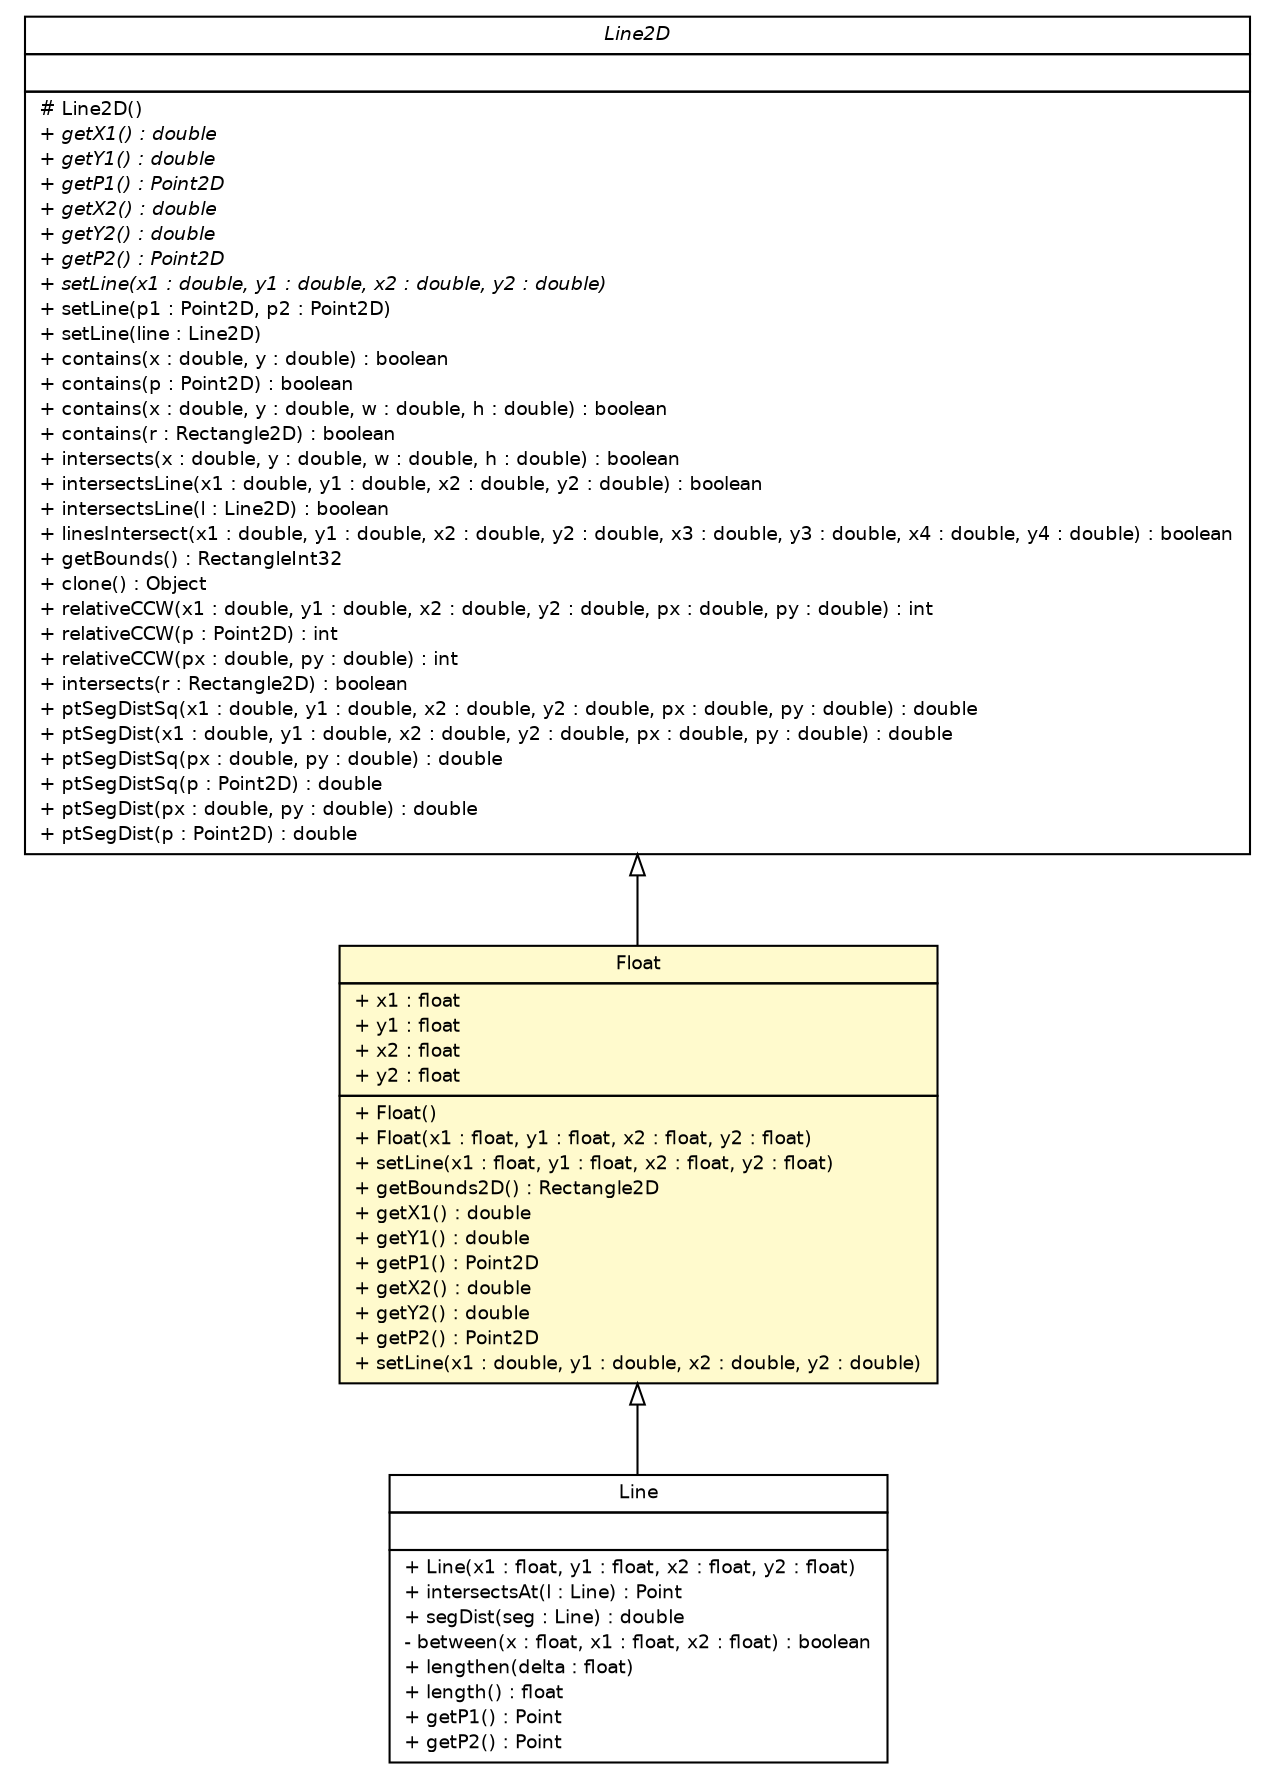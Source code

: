 #!/usr/local/bin/dot
#
# Class diagram 
# Generated by UMLGraph version R5_6-24-gf6e263 (http://www.umlgraph.org/)
#

digraph G {
	edge [fontname="Helvetica",fontsize=10,labelfontname="Helvetica",labelfontsize=10];
	node [fontname="Helvetica",fontsize=10,shape=plaintext];
	nodesep=0.25;
	ranksep=0.5;
	// lejos.robotics.geometry.Line
	c3146 [label=<<table title="lejos.robotics.geometry.Line" border="0" cellborder="1" cellspacing="0" cellpadding="2" port="p" href="./Line.html">
		<tr><td><table border="0" cellspacing="0" cellpadding="1">
<tr><td align="center" balign="center"> Line </td></tr>
		</table></td></tr>
		<tr><td><table border="0" cellspacing="0" cellpadding="1">
<tr><td align="left" balign="left">  </td></tr>
		</table></td></tr>
		<tr><td><table border="0" cellspacing="0" cellpadding="1">
<tr><td align="left" balign="left"> + Line(x1 : float, y1 : float, x2 : float, y2 : float) </td></tr>
<tr><td align="left" balign="left"> + intersectsAt(l : Line) : Point </td></tr>
<tr><td align="left" balign="left"> + segDist(seg : Line) : double </td></tr>
<tr><td align="left" balign="left"> - between(x : float, x1 : float, x2 : float) : boolean </td></tr>
<tr><td align="left" balign="left"> + lengthen(delta : float) </td></tr>
<tr><td align="left" balign="left"> + length() : float </td></tr>
<tr><td align="left" balign="left"> + getP1() : Point </td></tr>
<tr><td align="left" balign="left"> + getP2() : Point </td></tr>
		</table></td></tr>
		</table>>, URL="./Line.html", fontname="Helvetica", fontcolor="black", fontsize=9.0];
	// lejos.robotics.geometry.Line2D
	c3147 [label=<<table title="lejos.robotics.geometry.Line2D" border="0" cellborder="1" cellspacing="0" cellpadding="2" port="p" href="./Line2D.html">
		<tr><td><table border="0" cellspacing="0" cellpadding="1">
<tr><td align="center" balign="center"><font face="Helvetica-Oblique"> Line2D </font></td></tr>
		</table></td></tr>
		<tr><td><table border="0" cellspacing="0" cellpadding="1">
<tr><td align="left" balign="left">  </td></tr>
		</table></td></tr>
		<tr><td><table border="0" cellspacing="0" cellpadding="1">
<tr><td align="left" balign="left"> # Line2D() </td></tr>
<tr><td align="left" balign="left"><font face="Helvetica-Oblique" point-size="9.0"> + getX1() : double </font></td></tr>
<tr><td align="left" balign="left"><font face="Helvetica-Oblique" point-size="9.0"> + getY1() : double </font></td></tr>
<tr><td align="left" balign="left"><font face="Helvetica-Oblique" point-size="9.0"> + getP1() : Point2D </font></td></tr>
<tr><td align="left" balign="left"><font face="Helvetica-Oblique" point-size="9.0"> + getX2() : double </font></td></tr>
<tr><td align="left" balign="left"><font face="Helvetica-Oblique" point-size="9.0"> + getY2() : double </font></td></tr>
<tr><td align="left" balign="left"><font face="Helvetica-Oblique" point-size="9.0"> + getP2() : Point2D </font></td></tr>
<tr><td align="left" balign="left"><font face="Helvetica-Oblique" point-size="9.0"> + setLine(x1 : double, y1 : double, x2 : double, y2 : double) </font></td></tr>
<tr><td align="left" balign="left"> + setLine(p1 : Point2D, p2 : Point2D) </td></tr>
<tr><td align="left" balign="left"> + setLine(line : Line2D) </td></tr>
<tr><td align="left" balign="left"> + contains(x : double, y : double) : boolean </td></tr>
<tr><td align="left" balign="left"> + contains(p : Point2D) : boolean </td></tr>
<tr><td align="left" balign="left"> + contains(x : double, y : double, w : double, h : double) : boolean </td></tr>
<tr><td align="left" balign="left"> + contains(r : Rectangle2D) : boolean </td></tr>
<tr><td align="left" balign="left"> + intersects(x : double, y : double, w : double, h : double) : boolean </td></tr>
<tr><td align="left" balign="left"> + intersectsLine(x1 : double, y1 : double, x2 : double, y2 : double) : boolean </td></tr>
<tr><td align="left" balign="left"> + intersectsLine(l : Line2D) : boolean </td></tr>
<tr><td align="left" balign="left"> + linesIntersect(x1 : double, y1 : double, x2 : double, y2 : double, x3 : double, y3 : double, x4 : double, y4 : double) : boolean </td></tr>
<tr><td align="left" balign="left"> + getBounds() : RectangleInt32 </td></tr>
<tr><td align="left" balign="left"> + clone() : Object </td></tr>
<tr><td align="left" balign="left"> + relativeCCW(x1 : double, y1 : double, x2 : double, y2 : double, px : double, py : double) : int </td></tr>
<tr><td align="left" balign="left"> + relativeCCW(p : Point2D) : int </td></tr>
<tr><td align="left" balign="left"> + relativeCCW(px : double, py : double) : int </td></tr>
<tr><td align="left" balign="left"> + intersects(r : Rectangle2D) : boolean </td></tr>
<tr><td align="left" balign="left"> + ptSegDistSq(x1 : double, y1 : double, x2 : double, y2 : double, px : double, py : double) : double </td></tr>
<tr><td align="left" balign="left"> + ptSegDist(x1 : double, y1 : double, x2 : double, y2 : double, px : double, py : double) : double </td></tr>
<tr><td align="left" balign="left"> + ptSegDistSq(px : double, py : double) : double </td></tr>
<tr><td align="left" balign="left"> + ptSegDistSq(p : Point2D) : double </td></tr>
<tr><td align="left" balign="left"> + ptSegDist(px : double, py : double) : double </td></tr>
<tr><td align="left" balign="left"> + ptSegDist(p : Point2D) : double </td></tr>
		</table></td></tr>
		</table>>, URL="./Line2D.html", fontname="Helvetica", fontcolor="black", fontsize=9.0];
	// lejos.robotics.geometry.Line2D.Float
	c3148 [label=<<table title="lejos.robotics.geometry.Line2D.Float" border="0" cellborder="1" cellspacing="0" cellpadding="2" port="p" bgcolor="lemonChiffon" href="./Line2D.Float.html">
		<tr><td><table border="0" cellspacing="0" cellpadding="1">
<tr><td align="center" balign="center"> Float </td></tr>
		</table></td></tr>
		<tr><td><table border="0" cellspacing="0" cellpadding="1">
<tr><td align="left" balign="left"> + x1 : float </td></tr>
<tr><td align="left" balign="left"> + y1 : float </td></tr>
<tr><td align="left" balign="left"> + x2 : float </td></tr>
<tr><td align="left" balign="left"> + y2 : float </td></tr>
		</table></td></tr>
		<tr><td><table border="0" cellspacing="0" cellpadding="1">
<tr><td align="left" balign="left"> + Float() </td></tr>
<tr><td align="left" balign="left"> + Float(x1 : float, y1 : float, x2 : float, y2 : float) </td></tr>
<tr><td align="left" balign="left"> + setLine(x1 : float, y1 : float, x2 : float, y2 : float) </td></tr>
<tr><td align="left" balign="left"> + getBounds2D() : Rectangle2D </td></tr>
<tr><td align="left" balign="left"> + getX1() : double </td></tr>
<tr><td align="left" balign="left"> + getY1() : double </td></tr>
<tr><td align="left" balign="left"> + getP1() : Point2D </td></tr>
<tr><td align="left" balign="left"> + getX2() : double </td></tr>
<tr><td align="left" balign="left"> + getY2() : double </td></tr>
<tr><td align="left" balign="left"> + getP2() : Point2D </td></tr>
<tr><td align="left" balign="left"> + setLine(x1 : double, y1 : double, x2 : double, y2 : double) </td></tr>
		</table></td></tr>
		</table>>, URL="./Line2D.Float.html", fontname="Helvetica", fontcolor="black", fontsize=9.0];
	//lejos.robotics.geometry.Line extends lejos.robotics.geometry.Line2D.Float
	c3148:p -> c3146:p [dir=back,arrowtail=empty];
	//lejos.robotics.geometry.Line2D.Float extends lejos.robotics.geometry.Line2D
	c3147:p -> c3148:p [dir=back,arrowtail=empty];
}

